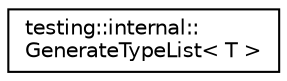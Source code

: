 digraph "Graphical Class Hierarchy"
{
 // INTERACTIVE_SVG=YES
 // LATEX_PDF_SIZE
  edge [fontname="Helvetica",fontsize="10",labelfontname="Helvetica",labelfontsize="10"];
  node [fontname="Helvetica",fontsize="10",shape=record];
  rankdir="LR";
  Node0 [label="testing::internal::\lGenerateTypeList\< T \>",height=0.2,width=0.4,color="black", fillcolor="white", style="filled",URL="$db/dd8/structtesting_1_1internal_1_1_generate_type_list.html",tooltip=" "];
}
